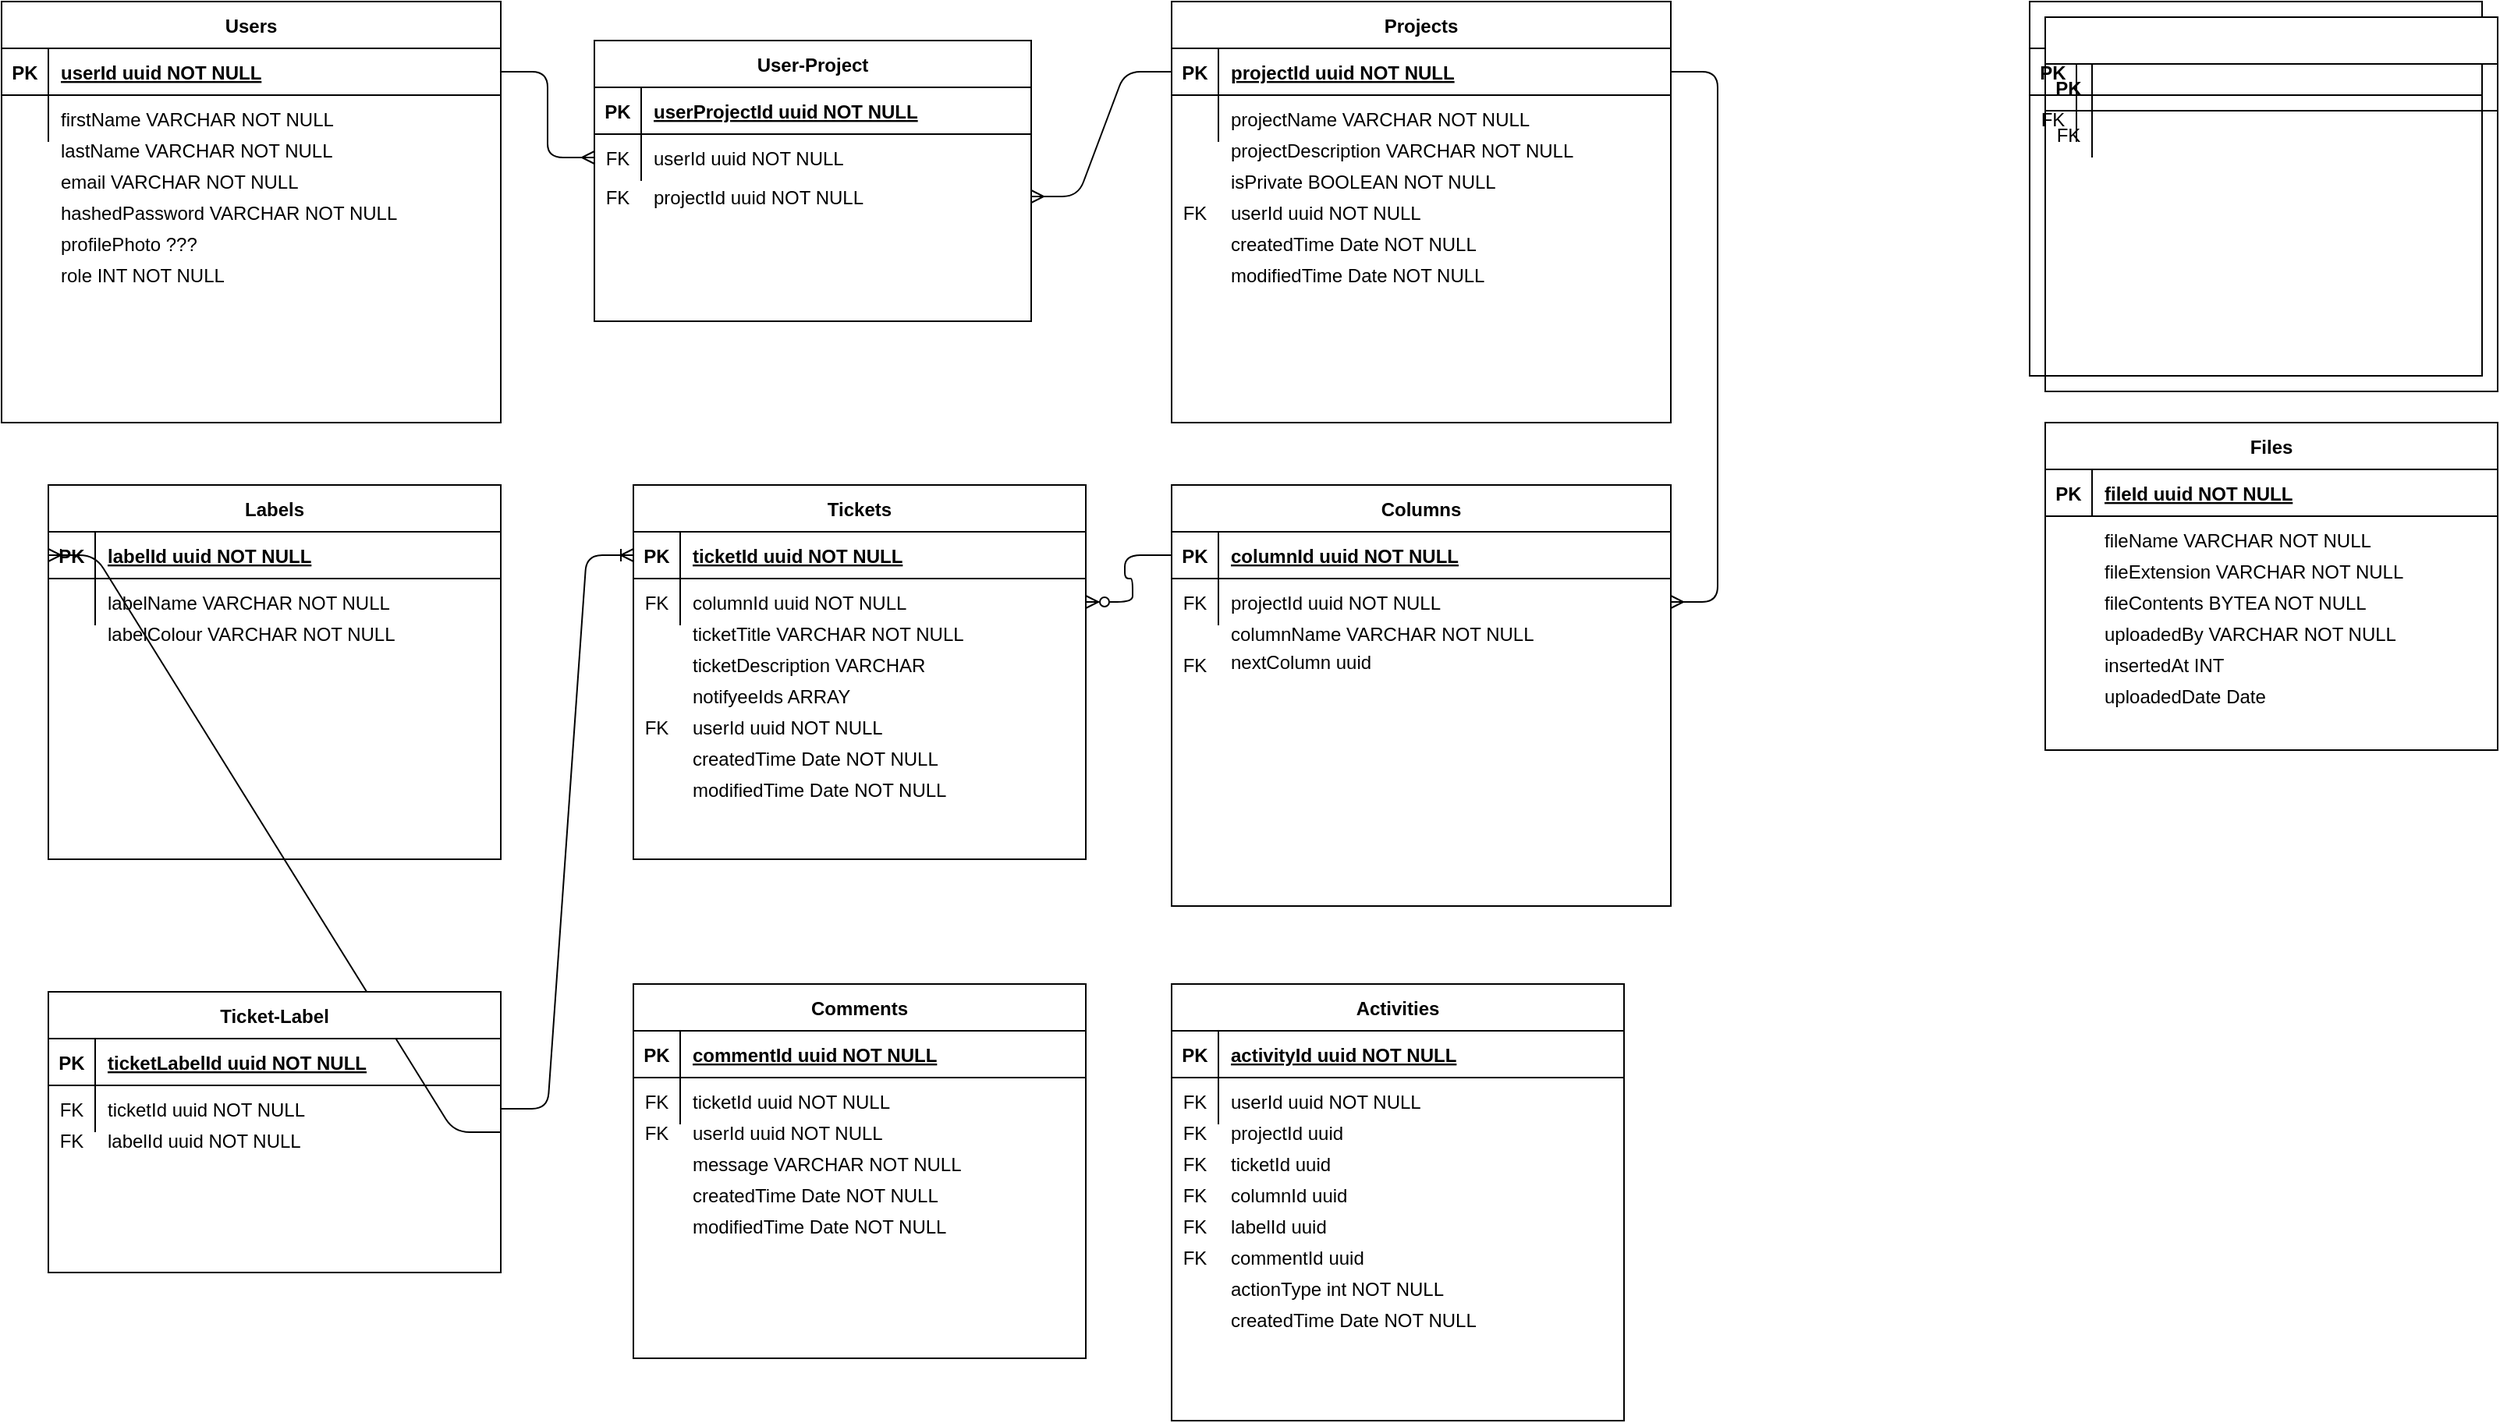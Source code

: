 <mxfile version="13.6.6" type="github">
  <diagram id="R2lEEEUBdFMjLlhIrx00" name="Page-1">
    <mxGraphModel dx="1504" dy="645" grid="1" gridSize="10" guides="1" tooltips="1" connect="1" arrows="1" fold="1" page="1" pageScale="1" pageWidth="850" pageHeight="1100" math="0" shadow="0" extFonts="Permanent Marker^https://fonts.googleapis.com/css?family=Permanent+Marker">
      <root>
        <mxCell id="0" />
        <mxCell id="1" parent="0" />
        <mxCell id="C-vyLk0tnHw3VtMMgP7b-23" value="Users" style="shape=table;startSize=30;container=1;collapsible=1;childLayout=tableLayout;fixedRows=1;rowLines=0;fontStyle=1;align=center;resizeLast=1;" parent="1" vertex="1">
          <mxGeometry x="20" y="10" width="320" height="270" as="geometry" />
        </mxCell>
        <mxCell id="C-vyLk0tnHw3VtMMgP7b-24" value="" style="shape=partialRectangle;collapsible=0;dropTarget=0;pointerEvents=0;fillColor=none;points=[[0,0.5],[1,0.5]];portConstraint=eastwest;top=0;left=0;right=0;bottom=1;" parent="C-vyLk0tnHw3VtMMgP7b-23" vertex="1">
          <mxGeometry y="30" width="320" height="30" as="geometry" />
        </mxCell>
        <mxCell id="C-vyLk0tnHw3VtMMgP7b-25" value="PK" style="shape=partialRectangle;overflow=hidden;connectable=0;fillColor=none;top=0;left=0;bottom=0;right=0;fontStyle=1;" parent="C-vyLk0tnHw3VtMMgP7b-24" vertex="1">
          <mxGeometry width="30.0" height="30" as="geometry" />
        </mxCell>
        <mxCell id="C-vyLk0tnHw3VtMMgP7b-26" value="userId uuid NOT NULL" style="shape=partialRectangle;overflow=hidden;connectable=0;fillColor=none;top=0;left=0;bottom=0;right=0;align=left;spacingLeft=6;fontStyle=5;" parent="C-vyLk0tnHw3VtMMgP7b-24" vertex="1">
          <mxGeometry x="30.0" width="290.0" height="30" as="geometry" />
        </mxCell>
        <mxCell id="C-vyLk0tnHw3VtMMgP7b-27" value="" style="shape=partialRectangle;collapsible=0;dropTarget=0;pointerEvents=0;fillColor=none;points=[[0,0.5],[1,0.5]];portConstraint=eastwest;top=0;left=0;right=0;bottom=0;" parent="C-vyLk0tnHw3VtMMgP7b-23" vertex="1">
          <mxGeometry y="60" width="320" height="30" as="geometry" />
        </mxCell>
        <mxCell id="C-vyLk0tnHw3VtMMgP7b-28" value="" style="shape=partialRectangle;overflow=hidden;connectable=0;fillColor=none;top=0;left=0;bottom=0;right=0;" parent="C-vyLk0tnHw3VtMMgP7b-27" vertex="1">
          <mxGeometry width="30.0" height="30" as="geometry" />
        </mxCell>
        <mxCell id="C-vyLk0tnHw3VtMMgP7b-29" value="firstName VARCHAR NOT NULL" style="shape=partialRectangle;overflow=hidden;connectable=0;fillColor=none;top=0;left=0;bottom=0;right=0;align=left;spacingLeft=6;" parent="C-vyLk0tnHw3VtMMgP7b-27" vertex="1">
          <mxGeometry x="30.0" width="290.0" height="30" as="geometry" />
        </mxCell>
        <mxCell id="B6y-D5gSoSHr-RNbPVT_-36" value="email VARCHAR NOT NULL" style="shape=partialRectangle;overflow=hidden;connectable=0;fillColor=none;top=0;left=0;bottom=0;right=0;align=left;spacingLeft=6;" parent="1" vertex="1">
          <mxGeometry x="50.0" y="110" width="220" height="30" as="geometry" />
        </mxCell>
        <mxCell id="B6y-D5gSoSHr-RNbPVT_-37" value="hashedPassword VARCHAR NOT NULL" style="shape=partialRectangle;overflow=hidden;connectable=0;fillColor=none;top=0;left=0;bottom=0;right=0;align=left;spacingLeft=6;" parent="1" vertex="1">
          <mxGeometry x="50" y="130" width="270" height="30" as="geometry" />
        </mxCell>
        <mxCell id="B6y-D5gSoSHr-RNbPVT_-39" value="" style="shape=partialRectangle;collapsible=0;dropTarget=0;pointerEvents=0;fillColor=none;points=[[0,0.5],[1,0.5]];portConstraint=eastwest;top=0;left=0;right=0;bottom=0;" parent="1" vertex="1">
          <mxGeometry x="20" y="90" width="250.0" height="30" as="geometry" />
        </mxCell>
        <mxCell id="B6y-D5gSoSHr-RNbPVT_-40" value="" style="shape=partialRectangle;overflow=hidden;connectable=0;fillColor=none;top=0;left=0;bottom=0;right=0;" parent="B6y-D5gSoSHr-RNbPVT_-39" vertex="1">
          <mxGeometry width="30.0" height="30" as="geometry" />
        </mxCell>
        <mxCell id="B6y-D5gSoSHr-RNbPVT_-41" value="lastName VARCHAR NOT NULL" style="shape=partialRectangle;overflow=hidden;connectable=0;fillColor=none;top=0;left=0;bottom=0;right=0;align=left;spacingLeft=6;" parent="B6y-D5gSoSHr-RNbPVT_-39" vertex="1">
          <mxGeometry x="30.0" width="220" height="30" as="geometry" />
        </mxCell>
        <mxCell id="B6y-D5gSoSHr-RNbPVT_-42" value="profilePhoto ???" style="shape=partialRectangle;overflow=hidden;connectable=0;fillColor=none;top=0;left=0;bottom=0;right=0;align=left;spacingLeft=6;" parent="1" vertex="1">
          <mxGeometry x="50" y="150" width="290" height="30" as="geometry" />
        </mxCell>
        <mxCell id="B6y-D5gSoSHr-RNbPVT_-71" value="" style="shape=partialRectangle;overflow=hidden;connectable=0;fillColor=none;top=0;left=0;bottom=0;right=0;align=left;spacingLeft=6;" parent="1" vertex="1">
          <mxGeometry x="420.0" y="90" width="290.0" height="30" as="geometry" />
        </mxCell>
        <mxCell id="B6y-D5gSoSHr-RNbPVT_-77" value="projectDescription VARCHAR NOT NULL" style="shape=partialRectangle;overflow=hidden;connectable=0;fillColor=none;top=0;left=0;bottom=0;right=0;align=left;spacingLeft=6;" parent="1" vertex="1">
          <mxGeometry x="800.0" y="90" width="290.0" height="30" as="geometry" />
        </mxCell>
        <mxCell id="B6y-D5gSoSHr-RNbPVT_-79" value="isPrivate BOOLEAN NOT NULL" style="shape=partialRectangle;overflow=hidden;connectable=0;fillColor=none;top=0;left=0;bottom=0;right=0;align=left;spacingLeft=6;" parent="1" vertex="1">
          <mxGeometry x="800.0" y="110" width="290.0" height="30" as="geometry" />
        </mxCell>
        <mxCell id="B6y-D5gSoSHr-RNbPVT_-88" value="" style="shape=partialRectangle;collapsible=0;dropTarget=0;pointerEvents=0;fillColor=none;points=[[0,0.5],[1,0.5]];portConstraint=eastwest;top=0;left=0;right=0;bottom=0;" parent="1" vertex="1">
          <mxGeometry x="400" y="120" width="280" height="30" as="geometry" />
        </mxCell>
        <mxCell id="B6y-D5gSoSHr-RNbPVT_-89" value="FK" style="shape=partialRectangle;overflow=hidden;connectable=0;fillColor=none;top=0;left=0;bottom=0;right=0;" parent="B6y-D5gSoSHr-RNbPVT_-88" vertex="1">
          <mxGeometry width="30" height="30" as="geometry" />
        </mxCell>
        <mxCell id="B6y-D5gSoSHr-RNbPVT_-90" value="projectId uuid NOT NULL" style="shape=partialRectangle;overflow=hidden;connectable=0;fillColor=none;top=0;left=0;bottom=0;right=0;align=left;spacingLeft=6;" parent="B6y-D5gSoSHr-RNbPVT_-88" vertex="1">
          <mxGeometry x="30" width="250" height="30" as="geometry" />
        </mxCell>
        <mxCell id="B6y-D5gSoSHr-RNbPVT_-93" value="" style="edgeStyle=entityRelationEdgeStyle;fontSize=12;html=1;endArrow=ERmany;exitX=1;exitY=0.5;exitDx=0;exitDy=0;entryX=0;entryY=0.5;entryDx=0;entryDy=0;" parent="1" source="C-vyLk0tnHw3VtMMgP7b-24" target="B6y-D5gSoSHr-RNbPVT_-61" edge="1">
          <mxGeometry width="100" height="100" relative="1" as="geometry">
            <mxPoint x="490" y="250" as="sourcePoint" />
            <mxPoint x="590" y="150" as="targetPoint" />
          </mxGeometry>
        </mxCell>
        <mxCell id="B6y-D5gSoSHr-RNbPVT_-98" value="" style="edgeStyle=entityRelationEdgeStyle;fontSize=12;html=1;endArrow=ERmany;exitX=1;exitY=0.5;exitDx=0;exitDy=0;" parent="1" source="B6y-D5gSoSHr-RNbPVT_-44" target="B6y-D5gSoSHr-RNbPVT_-54" edge="1">
          <mxGeometry width="100" height="100" relative="1" as="geometry">
            <mxPoint x="560" y="470" as="sourcePoint" />
            <mxPoint x="660" y="370" as="targetPoint" />
          </mxGeometry>
        </mxCell>
        <mxCell id="B6y-D5gSoSHr-RNbPVT_-101" value="" style="edgeStyle=entityRelationEdgeStyle;fontSize=12;html=1;endArrow=ERmany;" parent="1" source="B6y-D5gSoSHr-RNbPVT_-44" target="B6y-D5gSoSHr-RNbPVT_-88" edge="1">
          <mxGeometry width="100" height="100" relative="1" as="geometry">
            <mxPoint x="730" y="60" as="sourcePoint" />
            <mxPoint x="680" y="135" as="targetPoint" />
          </mxGeometry>
        </mxCell>
        <mxCell id="B6y-D5gSoSHr-RNbPVT_-43" value="Projects" style="shape=table;startSize=30;container=1;collapsible=1;childLayout=tableLayout;fixedRows=1;rowLines=0;fontStyle=1;align=center;resizeLast=1;" parent="1" vertex="1">
          <mxGeometry x="770" y="10" width="320" height="270" as="geometry" />
        </mxCell>
        <mxCell id="B6y-D5gSoSHr-RNbPVT_-44" value="" style="shape=partialRectangle;collapsible=0;dropTarget=0;pointerEvents=0;fillColor=none;points=[[0,0.5],[1,0.5]];portConstraint=eastwest;top=0;left=0;right=0;bottom=1;" parent="B6y-D5gSoSHr-RNbPVT_-43" vertex="1">
          <mxGeometry y="30" width="320" height="30" as="geometry" />
        </mxCell>
        <mxCell id="B6y-D5gSoSHr-RNbPVT_-45" value="PK" style="shape=partialRectangle;overflow=hidden;connectable=0;fillColor=none;top=0;left=0;bottom=0;right=0;fontStyle=1;" parent="B6y-D5gSoSHr-RNbPVT_-44" vertex="1">
          <mxGeometry width="30.0" height="30" as="geometry" />
        </mxCell>
        <mxCell id="B6y-D5gSoSHr-RNbPVT_-46" value="projectId uuid NOT NULL" style="shape=partialRectangle;overflow=hidden;connectable=0;fillColor=none;top=0;left=0;bottom=0;right=0;align=left;spacingLeft=6;fontStyle=5;" parent="B6y-D5gSoSHr-RNbPVT_-44" vertex="1">
          <mxGeometry x="30.0" width="290.0" height="30" as="geometry" />
        </mxCell>
        <mxCell id="B6y-D5gSoSHr-RNbPVT_-47" value="" style="shape=partialRectangle;collapsible=0;dropTarget=0;pointerEvents=0;fillColor=none;points=[[0,0.5],[1,0.5]];portConstraint=eastwest;top=0;left=0;right=0;bottom=0;" parent="B6y-D5gSoSHr-RNbPVT_-43" vertex="1">
          <mxGeometry y="60" width="320" height="30" as="geometry" />
        </mxCell>
        <mxCell id="B6y-D5gSoSHr-RNbPVT_-48" value="" style="shape=partialRectangle;overflow=hidden;connectable=0;fillColor=none;top=0;left=0;bottom=0;right=0;" parent="B6y-D5gSoSHr-RNbPVT_-47" vertex="1">
          <mxGeometry width="30.0" height="30" as="geometry" />
        </mxCell>
        <mxCell id="B6y-D5gSoSHr-RNbPVT_-49" value="projectName VARCHAR NOT NULL" style="shape=partialRectangle;overflow=hidden;connectable=0;fillColor=none;top=0;left=0;bottom=0;right=0;align=left;spacingLeft=6;" parent="B6y-D5gSoSHr-RNbPVT_-47" vertex="1">
          <mxGeometry x="30.0" width="290.0" height="30" as="geometry" />
        </mxCell>
        <mxCell id="B6y-D5gSoSHr-RNbPVT_-50" value="Columns" style="shape=table;startSize=30;container=1;collapsible=1;childLayout=tableLayout;fixedRows=1;rowLines=0;fontStyle=1;align=center;resizeLast=1;" parent="1" vertex="1">
          <mxGeometry x="770" y="320" width="320" height="270" as="geometry" />
        </mxCell>
        <mxCell id="B6y-D5gSoSHr-RNbPVT_-51" value="" style="shape=partialRectangle;collapsible=0;dropTarget=0;pointerEvents=0;fillColor=none;points=[[0,0.5],[1,0.5]];portConstraint=eastwest;top=0;left=0;right=0;bottom=1;" parent="B6y-D5gSoSHr-RNbPVT_-50" vertex="1">
          <mxGeometry y="30" width="320" height="30" as="geometry" />
        </mxCell>
        <mxCell id="B6y-D5gSoSHr-RNbPVT_-52" value="PK" style="shape=partialRectangle;overflow=hidden;connectable=0;fillColor=none;top=0;left=0;bottom=0;right=0;fontStyle=1;" parent="B6y-D5gSoSHr-RNbPVT_-51" vertex="1">
          <mxGeometry width="30.0" height="30" as="geometry" />
        </mxCell>
        <mxCell id="B6y-D5gSoSHr-RNbPVT_-53" value="columnId uuid NOT NULL" style="shape=partialRectangle;overflow=hidden;connectable=0;fillColor=none;top=0;left=0;bottom=0;right=0;align=left;spacingLeft=6;fontStyle=5;" parent="B6y-D5gSoSHr-RNbPVT_-51" vertex="1">
          <mxGeometry x="30.0" width="290.0" height="30" as="geometry" />
        </mxCell>
        <mxCell id="B6y-D5gSoSHr-RNbPVT_-54" value="" style="shape=partialRectangle;collapsible=0;dropTarget=0;pointerEvents=0;fillColor=none;points=[[0,0.5],[1,0.5]];portConstraint=eastwest;top=0;left=0;right=0;bottom=0;" parent="B6y-D5gSoSHr-RNbPVT_-50" vertex="1">
          <mxGeometry y="60" width="320" height="30" as="geometry" />
        </mxCell>
        <mxCell id="B6y-D5gSoSHr-RNbPVT_-55" value="FK" style="shape=partialRectangle;overflow=hidden;connectable=0;fillColor=none;top=0;left=0;bottom=0;right=0;" parent="B6y-D5gSoSHr-RNbPVT_-54" vertex="1">
          <mxGeometry width="30.0" height="30" as="geometry" />
        </mxCell>
        <mxCell id="B6y-D5gSoSHr-RNbPVT_-56" value="projectId uuid NOT NULL" style="shape=partialRectangle;overflow=hidden;connectable=0;fillColor=none;top=0;left=0;bottom=0;right=0;align=left;spacingLeft=6;" parent="B6y-D5gSoSHr-RNbPVT_-54" vertex="1">
          <mxGeometry x="30.0" width="290.0" height="30" as="geometry" />
        </mxCell>
        <mxCell id="B6y-D5gSoSHr-RNbPVT_-103" value="" style="shape=partialRectangle;collapsible=0;dropTarget=0;pointerEvents=0;fillColor=none;points=[[0,0.5],[1,0.5]];portConstraint=eastwest;top=0;left=0;right=0;bottom=0;" parent="1" vertex="1">
          <mxGeometry x="770" y="400" width="320" height="30" as="geometry" />
        </mxCell>
        <mxCell id="B6y-D5gSoSHr-RNbPVT_-104" value="" style="shape=partialRectangle;overflow=hidden;connectable=0;fillColor=none;top=0;left=0;bottom=0;right=0;" parent="B6y-D5gSoSHr-RNbPVT_-103" vertex="1">
          <mxGeometry width="30.0" height="30" as="geometry" />
        </mxCell>
        <mxCell id="B6y-D5gSoSHr-RNbPVT_-105" value="columnName VARCHAR NOT NULL" style="shape=partialRectangle;overflow=hidden;connectable=0;fillColor=none;top=0;left=0;bottom=0;right=0;align=left;spacingLeft=6;" parent="B6y-D5gSoSHr-RNbPVT_-103" vertex="1">
          <mxGeometry x="30.0" width="290.0" height="30" as="geometry" />
        </mxCell>
        <mxCell id="B6y-D5gSoSHr-RNbPVT_-106" value="" style="shape=partialRectangle;collapsible=0;dropTarget=0;pointerEvents=0;fillColor=none;points=[[0,0.5],[1,0.5]];portConstraint=eastwest;top=0;left=0;right=0;bottom=0;" parent="1" vertex="1">
          <mxGeometry x="770" y="420" width="320" height="30" as="geometry" />
        </mxCell>
        <mxCell id="B6y-D5gSoSHr-RNbPVT_-107" value="FK" style="shape=partialRectangle;overflow=hidden;connectable=0;fillColor=none;top=0;left=0;bottom=0;right=0;" parent="B6y-D5gSoSHr-RNbPVT_-106" vertex="1">
          <mxGeometry width="30.0" height="30" as="geometry" />
        </mxCell>
        <mxCell id="B6y-D5gSoSHr-RNbPVT_-108" value="nextColumn uuid " style="shape=partialRectangle;overflow=hidden;connectable=0;fillColor=none;top=0;left=0;bottom=0;right=0;align=left;spacingLeft=6;" parent="B6y-D5gSoSHr-RNbPVT_-106" vertex="1">
          <mxGeometry x="30.0" y="-2" width="290.0" height="30" as="geometry" />
        </mxCell>
        <mxCell id="B6y-D5gSoSHr-RNbPVT_-57" value="User-Project" style="shape=table;startSize=30;container=1;collapsible=1;childLayout=tableLayout;fixedRows=1;rowLines=0;fontStyle=1;align=center;resizeLast=1;" parent="1" vertex="1">
          <mxGeometry x="400" y="35" width="280" height="180" as="geometry" />
        </mxCell>
        <mxCell id="B6y-D5gSoSHr-RNbPVT_-58" value="" style="shape=partialRectangle;collapsible=0;dropTarget=0;pointerEvents=0;fillColor=none;points=[[0,0.5],[1,0.5]];portConstraint=eastwest;top=0;left=0;right=0;bottom=1;" parent="B6y-D5gSoSHr-RNbPVT_-57" vertex="1">
          <mxGeometry y="30" width="280" height="30" as="geometry" />
        </mxCell>
        <mxCell id="B6y-D5gSoSHr-RNbPVT_-59" value="PK" style="shape=partialRectangle;overflow=hidden;connectable=0;fillColor=none;top=0;left=0;bottom=0;right=0;fontStyle=1;" parent="B6y-D5gSoSHr-RNbPVT_-58" vertex="1">
          <mxGeometry width="30" height="30" as="geometry" />
        </mxCell>
        <mxCell id="B6y-D5gSoSHr-RNbPVT_-60" value="userProjectId uuid NOT NULL" style="shape=partialRectangle;overflow=hidden;connectable=0;fillColor=none;top=0;left=0;bottom=0;right=0;align=left;spacingLeft=6;fontStyle=5;" parent="B6y-D5gSoSHr-RNbPVT_-58" vertex="1">
          <mxGeometry x="30" width="250" height="30" as="geometry" />
        </mxCell>
        <mxCell id="B6y-D5gSoSHr-RNbPVT_-61" value="" style="shape=partialRectangle;collapsible=0;dropTarget=0;pointerEvents=0;fillColor=none;points=[[0,0.5],[1,0.5]];portConstraint=eastwest;top=0;left=0;right=0;bottom=0;" parent="B6y-D5gSoSHr-RNbPVT_-57" vertex="1">
          <mxGeometry y="60" width="280" height="30" as="geometry" />
        </mxCell>
        <mxCell id="B6y-D5gSoSHr-RNbPVT_-62" value="FK" style="shape=partialRectangle;overflow=hidden;connectable=0;fillColor=none;top=0;left=0;bottom=0;right=0;" parent="B6y-D5gSoSHr-RNbPVT_-61" vertex="1">
          <mxGeometry width="30" height="30" as="geometry" />
        </mxCell>
        <mxCell id="B6y-D5gSoSHr-RNbPVT_-63" value="userId uuid NOT NULL" style="shape=partialRectangle;overflow=hidden;connectable=0;fillColor=none;top=0;left=0;bottom=0;right=0;align=left;spacingLeft=6;" parent="B6y-D5gSoSHr-RNbPVT_-61" vertex="1">
          <mxGeometry x="30" width="250" height="30" as="geometry" />
        </mxCell>
        <mxCell id="B6y-D5gSoSHr-RNbPVT_-111" value="" style="edgeStyle=entityRelationEdgeStyle;fontSize=12;html=1;endArrow=ERzeroToMany;endFill=1;exitX=0;exitY=0.5;exitDx=0;exitDy=0;entryX=1;entryY=0.5;entryDx=0;entryDy=0;" parent="1" source="B6y-D5gSoSHr-RNbPVT_-51" target="B6y-D5gSoSHr-RNbPVT_-85" edge="1">
          <mxGeometry width="100" height="100" relative="1" as="geometry">
            <mxPoint x="600" y="500" as="sourcePoint" />
            <mxPoint x="700" y="400" as="targetPoint" />
          </mxGeometry>
        </mxCell>
        <mxCell id="B6y-D5gSoSHr-RNbPVT_-81" value="Tickets" style="shape=table;startSize=30;container=1;collapsible=1;childLayout=tableLayout;fixedRows=1;rowLines=0;fontStyle=1;align=center;resizeLast=1;" parent="1" vertex="1">
          <mxGeometry x="425" y="320" width="290" height="240" as="geometry" />
        </mxCell>
        <mxCell id="B6y-D5gSoSHr-RNbPVT_-82" value="" style="shape=partialRectangle;collapsible=0;dropTarget=0;pointerEvents=0;fillColor=none;points=[[0,0.5],[1,0.5]];portConstraint=eastwest;top=0;left=0;right=0;bottom=1;" parent="B6y-D5gSoSHr-RNbPVT_-81" vertex="1">
          <mxGeometry y="30" width="290" height="30" as="geometry" />
        </mxCell>
        <mxCell id="B6y-D5gSoSHr-RNbPVT_-83" value="PK" style="shape=partialRectangle;overflow=hidden;connectable=0;fillColor=none;top=0;left=0;bottom=0;right=0;fontStyle=1;" parent="B6y-D5gSoSHr-RNbPVT_-82" vertex="1">
          <mxGeometry width="30.0" height="30" as="geometry" />
        </mxCell>
        <mxCell id="B6y-D5gSoSHr-RNbPVT_-84" value="ticketId uuid NOT NULL" style="shape=partialRectangle;overflow=hidden;connectable=0;fillColor=none;top=0;left=0;bottom=0;right=0;align=left;spacingLeft=6;fontStyle=5;" parent="B6y-D5gSoSHr-RNbPVT_-82" vertex="1">
          <mxGeometry x="30.0" width="260.0" height="30" as="geometry" />
        </mxCell>
        <mxCell id="B6y-D5gSoSHr-RNbPVT_-85" value="" style="shape=partialRectangle;collapsible=0;dropTarget=0;pointerEvents=0;fillColor=none;points=[[0,0.5],[1,0.5]];portConstraint=eastwest;top=0;left=0;right=0;bottom=0;" parent="B6y-D5gSoSHr-RNbPVT_-81" vertex="1">
          <mxGeometry y="60" width="290" height="30" as="geometry" />
        </mxCell>
        <mxCell id="B6y-D5gSoSHr-RNbPVT_-86" value="FK" style="shape=partialRectangle;overflow=hidden;connectable=0;fillColor=none;top=0;left=0;bottom=0;right=0;" parent="B6y-D5gSoSHr-RNbPVT_-85" vertex="1">
          <mxGeometry width="30.0" height="30" as="geometry" />
        </mxCell>
        <mxCell id="B6y-D5gSoSHr-RNbPVT_-87" value="columnId uuid NOT NULL" style="shape=partialRectangle;overflow=hidden;connectable=0;fillColor=none;top=0;left=0;bottom=0;right=0;align=left;spacingLeft=6;" parent="B6y-D5gSoSHr-RNbPVT_-85" vertex="1">
          <mxGeometry x="30.0" width="260.0" height="30" as="geometry" />
        </mxCell>
        <mxCell id="B6y-D5gSoSHr-RNbPVT_-128" value="Labels" style="shape=table;startSize=30;container=1;collapsible=1;childLayout=tableLayout;fixedRows=1;rowLines=0;fontStyle=1;align=center;resizeLast=1;" parent="1" vertex="1">
          <mxGeometry x="50" y="320" width="290" height="240" as="geometry" />
        </mxCell>
        <mxCell id="B6y-D5gSoSHr-RNbPVT_-129" value="" style="shape=partialRectangle;collapsible=0;dropTarget=0;pointerEvents=0;fillColor=none;points=[[0,0.5],[1,0.5]];portConstraint=eastwest;top=0;left=0;right=0;bottom=1;" parent="B6y-D5gSoSHr-RNbPVT_-128" vertex="1">
          <mxGeometry y="30" width="290" height="30" as="geometry" />
        </mxCell>
        <mxCell id="B6y-D5gSoSHr-RNbPVT_-130" value="PK" style="shape=partialRectangle;overflow=hidden;connectable=0;fillColor=none;top=0;left=0;bottom=0;right=0;fontStyle=1;" parent="B6y-D5gSoSHr-RNbPVT_-129" vertex="1">
          <mxGeometry width="30.0" height="30" as="geometry" />
        </mxCell>
        <mxCell id="B6y-D5gSoSHr-RNbPVT_-131" value="labelId uuid NOT NULL" style="shape=partialRectangle;overflow=hidden;connectable=0;fillColor=none;top=0;left=0;bottom=0;right=0;align=left;spacingLeft=6;fontStyle=5;" parent="B6y-D5gSoSHr-RNbPVT_-129" vertex="1">
          <mxGeometry x="30.0" width="260.0" height="30" as="geometry" />
        </mxCell>
        <mxCell id="B6y-D5gSoSHr-RNbPVT_-132" value="" style="shape=partialRectangle;collapsible=0;dropTarget=0;pointerEvents=0;fillColor=none;points=[[0,0.5],[1,0.5]];portConstraint=eastwest;top=0;left=0;right=0;bottom=0;" parent="B6y-D5gSoSHr-RNbPVT_-128" vertex="1">
          <mxGeometry y="60" width="290" height="30" as="geometry" />
        </mxCell>
        <mxCell id="B6y-D5gSoSHr-RNbPVT_-133" value="" style="shape=partialRectangle;overflow=hidden;connectable=0;fillColor=none;top=0;left=0;bottom=0;right=0;" parent="B6y-D5gSoSHr-RNbPVT_-132" vertex="1">
          <mxGeometry width="30.0" height="30" as="geometry" />
        </mxCell>
        <mxCell id="B6y-D5gSoSHr-RNbPVT_-134" value="labelName VARCHAR NOT NULL" style="shape=partialRectangle;overflow=hidden;connectable=0;fillColor=none;top=0;left=0;bottom=0;right=0;align=left;spacingLeft=6;" parent="B6y-D5gSoSHr-RNbPVT_-132" vertex="1">
          <mxGeometry x="30.0" width="260.0" height="30" as="geometry" />
        </mxCell>
        <mxCell id="B6y-D5gSoSHr-RNbPVT_-136" value="" style="shape=partialRectangle;collapsible=0;dropTarget=0;pointerEvents=0;fillColor=none;points=[[0,0.5],[1,0.5]];portConstraint=eastwest;top=0;left=0;right=0;bottom=0;" parent="1" vertex="1">
          <mxGeometry x="50" y="400" width="290" height="30" as="geometry" />
        </mxCell>
        <mxCell id="B6y-D5gSoSHr-RNbPVT_-137" value="" style="shape=partialRectangle;overflow=hidden;connectable=0;fillColor=none;top=0;left=0;bottom=0;right=0;" parent="B6y-D5gSoSHr-RNbPVT_-136" vertex="1">
          <mxGeometry width="30.0" height="30" as="geometry" />
        </mxCell>
        <mxCell id="B6y-D5gSoSHr-RNbPVT_-138" value="labelColour VARCHAR NOT NULL" style="shape=partialRectangle;overflow=hidden;connectable=0;fillColor=none;top=0;left=0;bottom=0;right=0;align=left;spacingLeft=6;" parent="B6y-D5gSoSHr-RNbPVT_-136" vertex="1">
          <mxGeometry x="30.0" width="260.0" height="30" as="geometry" />
        </mxCell>
        <mxCell id="B6y-D5gSoSHr-RNbPVT_-139" value="ticketTitle VARCHAR NOT NULL" style="shape=partialRectangle;overflow=hidden;connectable=0;fillColor=none;top=0;left=0;bottom=0;right=0;align=left;spacingLeft=6;" parent="1" vertex="1">
          <mxGeometry x="455.0" y="400" width="260.0" height="30" as="geometry" />
        </mxCell>
        <mxCell id="B6y-D5gSoSHr-RNbPVT_-140" value="ticketDescription VARCHAR" style="shape=partialRectangle;overflow=hidden;connectable=0;fillColor=none;top=0;left=0;bottom=0;right=0;align=left;spacingLeft=6;" parent="1" vertex="1">
          <mxGeometry x="455.0" y="420" width="260.0" height="30" as="geometry" />
        </mxCell>
        <mxCell id="B6y-D5gSoSHr-RNbPVT_-141" value="notifyeeIds ARRAY" style="shape=partialRectangle;overflow=hidden;connectable=0;fillColor=none;top=0;left=0;bottom=0;right=0;align=left;spacingLeft=6;" parent="1" vertex="1">
          <mxGeometry x="455.0" y="440" width="260.0" height="30" as="geometry" />
        </mxCell>
        <mxCell id="B6y-D5gSoSHr-RNbPVT_-142" value="FK" style="shape=partialRectangle;overflow=hidden;connectable=0;fillColor=none;top=0;left=0;bottom=0;right=0;" parent="1" vertex="1">
          <mxGeometry x="50" y="725" width="30.0" height="30" as="geometry" />
        </mxCell>
        <mxCell id="B6y-D5gSoSHr-RNbPVT_-143" value="labelId uuid NOT NULL" style="shape=partialRectangle;overflow=hidden;connectable=0;fillColor=none;top=0;left=0;bottom=0;right=0;align=left;spacingLeft=6;" parent="1" vertex="1">
          <mxGeometry x="80.0" y="725" width="260.0" height="30" as="geometry" />
        </mxCell>
        <mxCell id="B6y-D5gSoSHr-RNbPVT_-144" value="" style="edgeStyle=entityRelationEdgeStyle;fontSize=12;html=1;endArrow=ERoneToMany;entryX=0;entryY=0.5;entryDx=0;entryDy=0;exitX=1;exitY=0.5;exitDx=0;exitDy=0;" parent="1" source="B6y-D5gSoSHr-RNbPVT_-112" target="B6y-D5gSoSHr-RNbPVT_-129" edge="1">
          <mxGeometry width="100" height="100" relative="1" as="geometry">
            <mxPoint x="530" y="730" as="sourcePoint" />
            <mxPoint x="640" y="560" as="targetPoint" />
          </mxGeometry>
        </mxCell>
        <mxCell id="B6y-D5gSoSHr-RNbPVT_-145" value="" style="edgeStyle=entityRelationEdgeStyle;fontSize=12;html=1;endArrow=ERoneToMany;exitX=1;exitY=0.5;exitDx=0;exitDy=0;entryX=0;entryY=0.5;entryDx=0;entryDy=0;" parent="1" source="B6y-D5gSoSHr-RNbPVT_-116" target="B6y-D5gSoSHr-RNbPVT_-82" edge="1">
          <mxGeometry width="100" height="100" relative="1" as="geometry">
            <mxPoint x="540" y="660" as="sourcePoint" />
            <mxPoint x="420" y="360" as="targetPoint" />
          </mxGeometry>
        </mxCell>
        <mxCell id="B6y-D5gSoSHr-RNbPVT_-146" value="userId uuid NOT NULL" style="shape=partialRectangle;overflow=hidden;connectable=0;fillColor=none;top=0;left=0;bottom=0;right=0;align=left;spacingLeft=6;" parent="1" vertex="1">
          <mxGeometry x="455.0" y="460" width="260.0" height="30" as="geometry" />
        </mxCell>
        <mxCell id="B6y-D5gSoSHr-RNbPVT_-147" value="FK" style="shape=partialRectangle;overflow=hidden;connectable=0;fillColor=none;top=0;left=0;bottom=0;right=0;" parent="1" vertex="1">
          <mxGeometry x="425" y="460" width="30.0" height="30" as="geometry" />
        </mxCell>
        <mxCell id="B6y-D5gSoSHr-RNbPVT_-148" value="userId uuid NOT NULL" style="shape=partialRectangle;overflow=hidden;connectable=0;fillColor=none;top=0;left=0;bottom=0;right=0;align=left;spacingLeft=6;" parent="1" vertex="1">
          <mxGeometry x="800.0" y="130" width="260.0" height="30" as="geometry" />
        </mxCell>
        <mxCell id="B6y-D5gSoSHr-RNbPVT_-149" value="FK" style="shape=partialRectangle;overflow=hidden;connectable=0;fillColor=none;top=0;left=0;bottom=0;right=0;" parent="1" vertex="1">
          <mxGeometry x="770" y="130" width="30.0" height="30" as="geometry" />
        </mxCell>
        <mxCell id="B6y-D5gSoSHr-RNbPVT_-150" value="role INT NOT NULL" style="shape=partialRectangle;overflow=hidden;connectable=0;fillColor=none;top=0;left=0;bottom=0;right=0;align=left;spacingLeft=6;" parent="1" vertex="1">
          <mxGeometry x="50" y="170" width="290" height="30" as="geometry" />
        </mxCell>
        <mxCell id="B6y-D5gSoSHr-RNbPVT_-165" value="" style="shape=table;startSize=30;container=1;collapsible=1;childLayout=tableLayout;fixedRows=1;rowLines=0;fontStyle=1;align=center;resizeLast=1;" parent="1" vertex="1">
          <mxGeometry x="1320" y="10" width="290" height="240" as="geometry" />
        </mxCell>
        <mxCell id="B6y-D5gSoSHr-RNbPVT_-166" value="" style="shape=partialRectangle;collapsible=0;dropTarget=0;pointerEvents=0;fillColor=none;points=[[0,0.5],[1,0.5]];portConstraint=eastwest;top=0;left=0;right=0;bottom=1;" parent="B6y-D5gSoSHr-RNbPVT_-165" vertex="1">
          <mxGeometry y="30" width="290" height="30" as="geometry" />
        </mxCell>
        <mxCell id="B6y-D5gSoSHr-RNbPVT_-167" value="PK" style="shape=partialRectangle;overflow=hidden;connectable=0;fillColor=none;top=0;left=0;bottom=0;right=0;fontStyle=1;" parent="B6y-D5gSoSHr-RNbPVT_-166" vertex="1">
          <mxGeometry width="30.0" height="30" as="geometry" />
        </mxCell>
        <mxCell id="B6y-D5gSoSHr-RNbPVT_-168" value="" style="shape=partialRectangle;overflow=hidden;connectable=0;fillColor=none;top=0;left=0;bottom=0;right=0;align=left;spacingLeft=6;fontStyle=5;" parent="B6y-D5gSoSHr-RNbPVT_-166" vertex="1">
          <mxGeometry x="30.0" width="260.0" height="30" as="geometry" />
        </mxCell>
        <mxCell id="B6y-D5gSoSHr-RNbPVT_-169" value="" style="shape=partialRectangle;collapsible=0;dropTarget=0;pointerEvents=0;fillColor=none;points=[[0,0.5],[1,0.5]];portConstraint=eastwest;top=0;left=0;right=0;bottom=0;" parent="B6y-D5gSoSHr-RNbPVT_-165" vertex="1">
          <mxGeometry y="60" width="290" height="30" as="geometry" />
        </mxCell>
        <mxCell id="B6y-D5gSoSHr-RNbPVT_-170" value="FK" style="shape=partialRectangle;overflow=hidden;connectable=0;fillColor=none;top=0;left=0;bottom=0;right=0;" parent="B6y-D5gSoSHr-RNbPVT_-169" vertex="1">
          <mxGeometry width="30.0" height="30" as="geometry" />
        </mxCell>
        <mxCell id="B6y-D5gSoSHr-RNbPVT_-171" value="" style="shape=partialRectangle;overflow=hidden;connectable=0;fillColor=none;top=0;left=0;bottom=0;right=0;align=left;spacingLeft=6;" parent="B6y-D5gSoSHr-RNbPVT_-169" vertex="1">
          <mxGeometry x="30.0" width="260.0" height="30" as="geometry" />
        </mxCell>
        <mxCell id="B6y-D5gSoSHr-RNbPVT_-179" value="FK" style="shape=partialRectangle;overflow=hidden;connectable=0;fillColor=none;top=0;left=0;bottom=0;right=0;" parent="1" vertex="1">
          <mxGeometry x="770" y="720" width="30.0" height="30" as="geometry" />
        </mxCell>
        <mxCell id="B6y-D5gSoSHr-RNbPVT_-180" value="projectId uuid" style="shape=partialRectangle;overflow=hidden;connectable=0;fillColor=none;top=0;left=0;bottom=0;right=0;align=left;spacingLeft=6;" parent="1" vertex="1">
          <mxGeometry x="800.0" y="720" width="260.0" height="30" as="geometry" />
        </mxCell>
        <mxCell id="B6y-D5gSoSHr-RNbPVT_-181" value="FK" style="shape=partialRectangle;overflow=hidden;connectable=0;fillColor=none;top=0;left=0;bottom=0;right=0;" parent="1" vertex="1">
          <mxGeometry x="770" y="740" width="30.0" height="30" as="geometry" />
        </mxCell>
        <mxCell id="B6y-D5gSoSHr-RNbPVT_-182" value="ticketId uuid" style="shape=partialRectangle;overflow=hidden;connectable=0;fillColor=none;top=0;left=0;bottom=0;right=0;align=left;spacingLeft=6;" parent="1" vertex="1">
          <mxGeometry x="800.0" y="740" width="260.0" height="30" as="geometry" />
        </mxCell>
        <mxCell id="B6y-D5gSoSHr-RNbPVT_-183" value="FK" style="shape=partialRectangle;overflow=hidden;connectable=0;fillColor=none;top=0;left=0;bottom=0;right=0;" parent="1" vertex="1">
          <mxGeometry x="770" y="760" width="30.0" height="30" as="geometry" />
        </mxCell>
        <mxCell id="B6y-D5gSoSHr-RNbPVT_-184" value="columnId uuid" style="shape=partialRectangle;overflow=hidden;connectable=0;fillColor=none;top=0;left=0;bottom=0;right=0;align=left;spacingLeft=6;" parent="1" vertex="1">
          <mxGeometry x="800.0" y="760" width="260.0" height="30" as="geometry" />
        </mxCell>
        <mxCell id="B6y-D5gSoSHr-RNbPVT_-187" value="FK" style="shape=partialRectangle;overflow=hidden;connectable=0;fillColor=none;top=0;left=0;bottom=0;right=0;" parent="1" vertex="1">
          <mxGeometry x="770" y="780" width="30.0" height="30" as="geometry" />
        </mxCell>
        <mxCell id="B6y-D5gSoSHr-RNbPVT_-188" value="labelId uuid" style="shape=partialRectangle;overflow=hidden;connectable=0;fillColor=none;top=0;left=0;bottom=0;right=0;align=left;spacingLeft=6;" parent="1" vertex="1">
          <mxGeometry x="800.0" y="780" width="260.0" height="30" as="geometry" />
        </mxCell>
        <mxCell id="B6y-D5gSoSHr-RNbPVT_-189" value="actionType int NOT NULL" style="shape=partialRectangle;overflow=hidden;connectable=0;fillColor=none;top=0;left=0;bottom=0;right=0;align=left;spacingLeft=6;" parent="1" vertex="1">
          <mxGeometry x="800.0" y="820" width="260.0" height="30" as="geometry" />
        </mxCell>
        <mxCell id="B6y-D5gSoSHr-RNbPVT_-190" value="createdTime Date NOT NULL" style="shape=partialRectangle;overflow=hidden;connectable=0;fillColor=none;top=0;left=0;bottom=0;right=0;align=left;spacingLeft=6;" parent="1" vertex="1">
          <mxGeometry x="800.0" y="840" width="260.0" height="30" as="geometry" />
        </mxCell>
        <mxCell id="B6y-D5gSoSHr-RNbPVT_-192" value="createdTime Date NOT NULL" style="shape=partialRectangle;overflow=hidden;connectable=0;fillColor=none;top=0;left=0;bottom=0;right=0;align=left;spacingLeft=6;" parent="1" vertex="1">
          <mxGeometry x="455.0" y="480" width="260.0" height="30" as="geometry" />
        </mxCell>
        <mxCell id="B6y-D5gSoSHr-RNbPVT_-193" value="modifiedTime Date NOT NULL" style="shape=partialRectangle;overflow=hidden;connectable=0;fillColor=none;top=0;left=0;bottom=0;right=0;align=left;spacingLeft=6;" parent="1" vertex="1">
          <mxGeometry x="455.0" y="500" width="260.0" height="30" as="geometry" />
        </mxCell>
        <mxCell id="B6y-D5gSoSHr-RNbPVT_-121" value="Activities" style="shape=table;startSize=30;container=1;collapsible=1;childLayout=tableLayout;fixedRows=1;rowLines=0;fontStyle=1;align=center;resizeLast=1;" parent="1" vertex="1">
          <mxGeometry x="770" y="640" width="290" height="280" as="geometry" />
        </mxCell>
        <mxCell id="B6y-D5gSoSHr-RNbPVT_-122" value="" style="shape=partialRectangle;collapsible=0;dropTarget=0;pointerEvents=0;fillColor=none;points=[[0,0.5],[1,0.5]];portConstraint=eastwest;top=0;left=0;right=0;bottom=1;" parent="B6y-D5gSoSHr-RNbPVT_-121" vertex="1">
          <mxGeometry y="30" width="290" height="30" as="geometry" />
        </mxCell>
        <mxCell id="B6y-D5gSoSHr-RNbPVT_-123" value="PK" style="shape=partialRectangle;overflow=hidden;connectable=0;fillColor=none;top=0;left=0;bottom=0;right=0;fontStyle=1;" parent="B6y-D5gSoSHr-RNbPVT_-122" vertex="1">
          <mxGeometry width="30.0" height="30" as="geometry" />
        </mxCell>
        <mxCell id="B6y-D5gSoSHr-RNbPVT_-124" value="activityId uuid NOT NULL" style="shape=partialRectangle;overflow=hidden;connectable=0;fillColor=none;top=0;left=0;bottom=0;right=0;align=left;spacingLeft=6;fontStyle=5;" parent="B6y-D5gSoSHr-RNbPVT_-122" vertex="1">
          <mxGeometry x="30.0" width="260.0" height="30" as="geometry" />
        </mxCell>
        <mxCell id="B6y-D5gSoSHr-RNbPVT_-125" value="" style="shape=partialRectangle;collapsible=0;dropTarget=0;pointerEvents=0;fillColor=none;points=[[0,0.5],[1,0.5]];portConstraint=eastwest;top=0;left=0;right=0;bottom=0;" parent="B6y-D5gSoSHr-RNbPVT_-121" vertex="1">
          <mxGeometry y="60" width="290" height="30" as="geometry" />
        </mxCell>
        <mxCell id="B6y-D5gSoSHr-RNbPVT_-126" value="FK" style="shape=partialRectangle;overflow=hidden;connectable=0;fillColor=none;top=0;left=0;bottom=0;right=0;" parent="B6y-D5gSoSHr-RNbPVT_-125" vertex="1">
          <mxGeometry width="30.0" height="30" as="geometry" />
        </mxCell>
        <mxCell id="B6y-D5gSoSHr-RNbPVT_-127" value="userId uuid NOT NULL" style="shape=partialRectangle;overflow=hidden;connectable=0;fillColor=none;top=0;left=0;bottom=0;right=0;align=left;spacingLeft=6;" parent="B6y-D5gSoSHr-RNbPVT_-125" vertex="1">
          <mxGeometry x="30.0" width="260.0" height="30" as="geometry" />
        </mxCell>
        <mxCell id="B6y-D5gSoSHr-RNbPVT_-112" value="Ticket-Label" style="shape=table;startSize=30;container=1;collapsible=1;childLayout=tableLayout;fixedRows=1;rowLines=0;fontStyle=1;align=center;resizeLast=1;" parent="1" vertex="1">
          <mxGeometry x="50" y="645" width="290" height="180" as="geometry" />
        </mxCell>
        <mxCell id="B6y-D5gSoSHr-RNbPVT_-113" value="" style="shape=partialRectangle;collapsible=0;dropTarget=0;pointerEvents=0;fillColor=none;points=[[0,0.5],[1,0.5]];portConstraint=eastwest;top=0;left=0;right=0;bottom=1;" parent="B6y-D5gSoSHr-RNbPVT_-112" vertex="1">
          <mxGeometry y="30" width="290" height="30" as="geometry" />
        </mxCell>
        <mxCell id="B6y-D5gSoSHr-RNbPVT_-114" value="PK" style="shape=partialRectangle;overflow=hidden;connectable=0;fillColor=none;top=0;left=0;bottom=0;right=0;fontStyle=1;" parent="B6y-D5gSoSHr-RNbPVT_-113" vertex="1">
          <mxGeometry width="30.0" height="30" as="geometry" />
        </mxCell>
        <mxCell id="B6y-D5gSoSHr-RNbPVT_-115" value="ticketLabelId uuid NOT NULL" style="shape=partialRectangle;overflow=hidden;connectable=0;fillColor=none;top=0;left=0;bottom=0;right=0;align=left;spacingLeft=6;fontStyle=5;" parent="B6y-D5gSoSHr-RNbPVT_-113" vertex="1">
          <mxGeometry x="30.0" width="260.0" height="30" as="geometry" />
        </mxCell>
        <mxCell id="B6y-D5gSoSHr-RNbPVT_-116" value="" style="shape=partialRectangle;collapsible=0;dropTarget=0;pointerEvents=0;fillColor=none;points=[[0,0.5],[1,0.5]];portConstraint=eastwest;top=0;left=0;right=0;bottom=0;" parent="B6y-D5gSoSHr-RNbPVT_-112" vertex="1">
          <mxGeometry y="60" width="290" height="30" as="geometry" />
        </mxCell>
        <mxCell id="B6y-D5gSoSHr-RNbPVT_-117" value="FK" style="shape=partialRectangle;overflow=hidden;connectable=0;fillColor=none;top=0;left=0;bottom=0;right=0;" parent="B6y-D5gSoSHr-RNbPVT_-116" vertex="1">
          <mxGeometry width="30.0" height="30" as="geometry" />
        </mxCell>
        <mxCell id="B6y-D5gSoSHr-RNbPVT_-118" value="ticketId uuid NOT NULL" style="shape=partialRectangle;overflow=hidden;connectable=0;fillColor=none;top=0;left=0;bottom=0;right=0;align=left;spacingLeft=6;" parent="B6y-D5gSoSHr-RNbPVT_-116" vertex="1">
          <mxGeometry x="30.0" width="260.0" height="30" as="geometry" />
        </mxCell>
        <mxCell id="B6y-D5gSoSHr-RNbPVT_-194" value="FK" style="shape=partialRectangle;overflow=hidden;connectable=0;fillColor=none;top=0;left=0;bottom=0;right=0;" parent="1" vertex="1">
          <mxGeometry x="770" y="800" width="30.0" height="30" as="geometry" />
        </mxCell>
        <mxCell id="B6y-D5gSoSHr-RNbPVT_-195" value="commentId uuid" style="shape=partialRectangle;overflow=hidden;connectable=0;fillColor=none;top=0;left=0;bottom=0;right=0;align=left;spacingLeft=6;" parent="1" vertex="1">
          <mxGeometry x="800.0" y="800" width="260.0" height="30" as="geometry" />
        </mxCell>
        <mxCell id="B6y-D5gSoSHr-RNbPVT_-151" value="Comments" style="shape=table;startSize=30;container=1;collapsible=1;childLayout=tableLayout;fixedRows=1;rowLines=0;fontStyle=1;align=center;resizeLast=1;" parent="1" vertex="1">
          <mxGeometry x="425" y="640" width="290" height="240" as="geometry" />
        </mxCell>
        <mxCell id="B6y-D5gSoSHr-RNbPVT_-152" value="" style="shape=partialRectangle;collapsible=0;dropTarget=0;pointerEvents=0;fillColor=none;points=[[0,0.5],[1,0.5]];portConstraint=eastwest;top=0;left=0;right=0;bottom=1;" parent="B6y-D5gSoSHr-RNbPVT_-151" vertex="1">
          <mxGeometry y="30" width="290" height="30" as="geometry" />
        </mxCell>
        <mxCell id="B6y-D5gSoSHr-RNbPVT_-153" value="PK" style="shape=partialRectangle;overflow=hidden;connectable=0;fillColor=none;top=0;left=0;bottom=0;right=0;fontStyle=1;" parent="B6y-D5gSoSHr-RNbPVT_-152" vertex="1">
          <mxGeometry width="30.0" height="30" as="geometry" />
        </mxCell>
        <mxCell id="B6y-D5gSoSHr-RNbPVT_-154" value="commentId uuid NOT NULL" style="shape=partialRectangle;overflow=hidden;connectable=0;fillColor=none;top=0;left=0;bottom=0;right=0;align=left;spacingLeft=6;fontStyle=5;" parent="B6y-D5gSoSHr-RNbPVT_-152" vertex="1">
          <mxGeometry x="30.0" width="260.0" height="30" as="geometry" />
        </mxCell>
        <mxCell id="B6y-D5gSoSHr-RNbPVT_-155" value="" style="shape=partialRectangle;collapsible=0;dropTarget=0;pointerEvents=0;fillColor=none;points=[[0,0.5],[1,0.5]];portConstraint=eastwest;top=0;left=0;right=0;bottom=0;" parent="B6y-D5gSoSHr-RNbPVT_-151" vertex="1">
          <mxGeometry y="60" width="290" height="30" as="geometry" />
        </mxCell>
        <mxCell id="B6y-D5gSoSHr-RNbPVT_-156" value="FK" style="shape=partialRectangle;overflow=hidden;connectable=0;fillColor=none;top=0;left=0;bottom=0;right=0;" parent="B6y-D5gSoSHr-RNbPVT_-155" vertex="1">
          <mxGeometry width="30.0" height="30" as="geometry" />
        </mxCell>
        <mxCell id="B6y-D5gSoSHr-RNbPVT_-157" value="ticketId uuid NOT NULL" style="shape=partialRectangle;overflow=hidden;connectable=0;fillColor=none;top=0;left=0;bottom=0;right=0;align=left;spacingLeft=6;" parent="B6y-D5gSoSHr-RNbPVT_-155" vertex="1">
          <mxGeometry x="30.0" width="260.0" height="30" as="geometry" />
        </mxCell>
        <mxCell id="B6y-D5gSoSHr-RNbPVT_-196" value="FK" style="shape=partialRectangle;overflow=hidden;connectable=0;fillColor=none;top=0;left=0;bottom=0;right=0;" parent="1" vertex="1">
          <mxGeometry x="425" y="720" width="30.0" height="30" as="geometry" />
        </mxCell>
        <mxCell id="B6y-D5gSoSHr-RNbPVT_-197" value="userId uuid NOT NULL" style="shape=partialRectangle;overflow=hidden;connectable=0;fillColor=none;top=0;left=0;bottom=0;right=0;align=left;spacingLeft=6;" parent="1" vertex="1">
          <mxGeometry x="455.0" y="720" width="260.0" height="30" as="geometry" />
        </mxCell>
        <mxCell id="B6y-D5gSoSHr-RNbPVT_-198" value="message VARCHAR NOT NULL" style="shape=partialRectangle;overflow=hidden;connectable=0;fillColor=none;top=0;left=0;bottom=0;right=0;align=left;spacingLeft=6;" parent="1" vertex="1">
          <mxGeometry x="455.0" y="740" width="260.0" height="30" as="geometry" />
        </mxCell>
        <mxCell id="B6y-D5gSoSHr-RNbPVT_-199" value="createdTime Date NOT NULL" style="shape=partialRectangle;overflow=hidden;connectable=0;fillColor=none;top=0;left=0;bottom=0;right=0;align=left;spacingLeft=6;" parent="1" vertex="1">
          <mxGeometry x="455.0" y="760" width="260.0" height="30" as="geometry" />
        </mxCell>
        <mxCell id="B6y-D5gSoSHr-RNbPVT_-200" value="modifiedTime Date NOT NULL" style="shape=partialRectangle;overflow=hidden;connectable=0;fillColor=none;top=0;left=0;bottom=0;right=0;align=left;spacingLeft=6;" parent="1" vertex="1">
          <mxGeometry x="455.0" y="780" width="260.0" height="30" as="geometry" />
        </mxCell>
        <mxCell id="B6y-D5gSoSHr-RNbPVT_-201" value="" style="shape=table;startSize=30;container=1;collapsible=1;childLayout=tableLayout;fixedRows=1;rowLines=0;fontStyle=1;align=center;resizeLast=1;" parent="1" vertex="1">
          <mxGeometry x="1330" y="20" width="290" height="240" as="geometry" />
        </mxCell>
        <mxCell id="B6y-D5gSoSHr-RNbPVT_-202" value="" style="shape=partialRectangle;collapsible=0;dropTarget=0;pointerEvents=0;fillColor=none;points=[[0,0.5],[1,0.5]];portConstraint=eastwest;top=0;left=0;right=0;bottom=1;" parent="B6y-D5gSoSHr-RNbPVT_-201" vertex="1">
          <mxGeometry y="30" width="290" height="30" as="geometry" />
        </mxCell>
        <mxCell id="B6y-D5gSoSHr-RNbPVT_-203" value="PK" style="shape=partialRectangle;overflow=hidden;connectable=0;fillColor=none;top=0;left=0;bottom=0;right=0;fontStyle=1;" parent="B6y-D5gSoSHr-RNbPVT_-202" vertex="1">
          <mxGeometry width="30.0" height="30" as="geometry" />
        </mxCell>
        <mxCell id="B6y-D5gSoSHr-RNbPVT_-204" value="" style="shape=partialRectangle;overflow=hidden;connectable=0;fillColor=none;top=0;left=0;bottom=0;right=0;align=left;spacingLeft=6;fontStyle=5;" parent="B6y-D5gSoSHr-RNbPVT_-202" vertex="1">
          <mxGeometry x="30.0" width="260.0" height="30" as="geometry" />
        </mxCell>
        <mxCell id="B6y-D5gSoSHr-RNbPVT_-205" value="" style="shape=partialRectangle;collapsible=0;dropTarget=0;pointerEvents=0;fillColor=none;points=[[0,0.5],[1,0.5]];portConstraint=eastwest;top=0;left=0;right=0;bottom=0;" parent="B6y-D5gSoSHr-RNbPVT_-201" vertex="1">
          <mxGeometry y="60" width="290" height="30" as="geometry" />
        </mxCell>
        <mxCell id="B6y-D5gSoSHr-RNbPVT_-206" value="FK" style="shape=partialRectangle;overflow=hidden;connectable=0;fillColor=none;top=0;left=0;bottom=0;right=0;" parent="B6y-D5gSoSHr-RNbPVT_-205" vertex="1">
          <mxGeometry width="30.0" height="30" as="geometry" />
        </mxCell>
        <mxCell id="B6y-D5gSoSHr-RNbPVT_-207" value="" style="shape=partialRectangle;overflow=hidden;connectable=0;fillColor=none;top=0;left=0;bottom=0;right=0;align=left;spacingLeft=6;" parent="B6y-D5gSoSHr-RNbPVT_-205" vertex="1">
          <mxGeometry x="30.0" width="260.0" height="30" as="geometry" />
        </mxCell>
        <mxCell id="B6y-D5gSoSHr-RNbPVT_-222" value="createdTime Date NOT NULL" style="shape=partialRectangle;overflow=hidden;connectable=0;fillColor=none;top=0;left=0;bottom=0;right=0;align=left;spacingLeft=6;" parent="1" vertex="1">
          <mxGeometry x="800.0" y="150" width="260.0" height="30" as="geometry" />
        </mxCell>
        <mxCell id="B6y-D5gSoSHr-RNbPVT_-223" value="modifiedTime Date NOT NULL" style="shape=partialRectangle;overflow=hidden;connectable=0;fillColor=none;top=0;left=0;bottom=0;right=0;align=left;spacingLeft=6;" parent="1" vertex="1">
          <mxGeometry x="800.0" y="170" width="260.0" height="30" as="geometry" />
        </mxCell>
        <mxCell id="B6y-D5gSoSHr-RNbPVT_-224" value="fileName VARCHAR NOT NULL" style="shape=partialRectangle;overflow=hidden;connectable=0;fillColor=none;top=0;left=0;bottom=0;right=0;align=left;spacingLeft=6;" parent="1" vertex="1">
          <mxGeometry x="1360.0" y="340" width="260.0" height="30" as="geometry" />
        </mxCell>
        <mxCell id="B6y-D5gSoSHr-RNbPVT_-225" value="uploadedDate Date" style="shape=partialRectangle;overflow=hidden;connectable=0;fillColor=none;top=0;left=0;bottom=0;right=0;align=left;spacingLeft=6;" parent="1" vertex="1">
          <mxGeometry x="1360.0" y="440" width="260.0" height="30" as="geometry" />
        </mxCell>
        <mxCell id="B6y-D5gSoSHr-RNbPVT_-226" value="fileExtension VARCHAR NOT NULL" style="shape=partialRectangle;overflow=hidden;connectable=0;fillColor=none;top=0;left=0;bottom=0;right=0;align=left;spacingLeft=6;" parent="1" vertex="1">
          <mxGeometry x="1360.0" y="360" width="260.0" height="30" as="geometry" />
        </mxCell>
        <mxCell id="PhbG-IJdiTOJx_OGz-Nv-1" value="fileContents BYTEA NOT NULL" style="shape=partialRectangle;overflow=hidden;connectable=0;fillColor=none;top=0;left=0;bottom=0;right=0;align=left;spacingLeft=6;" parent="1" vertex="1">
          <mxGeometry x="1360.0" y="380" width="260.0" height="30" as="geometry" />
        </mxCell>
        <mxCell id="PhbG-IJdiTOJx_OGz-Nv-2" value="uploadedBy VARCHAR NOT NULL" style="shape=partialRectangle;overflow=hidden;connectable=0;fillColor=none;top=0;left=0;bottom=0;right=0;align=left;spacingLeft=6;" parent="1" vertex="1">
          <mxGeometry x="1360.0" y="400" width="260.0" height="30" as="geometry" />
        </mxCell>
        <mxCell id="PhbG-IJdiTOJx_OGz-Nv-3" value="insertedAt INT" style="shape=partialRectangle;overflow=hidden;connectable=0;fillColor=none;top=0;left=0;bottom=0;right=0;align=left;spacingLeft=6;" parent="1" vertex="1">
          <mxGeometry x="1360.0" y="420" width="260.0" height="30" as="geometry" />
        </mxCell>
        <mxCell id="B6y-D5gSoSHr-RNbPVT_-208" value="Files" style="shape=table;startSize=30;container=1;collapsible=1;childLayout=tableLayout;fixedRows=1;rowLines=0;fontStyle=1;align=center;resizeLast=1;" parent="1" vertex="1">
          <mxGeometry x="1330" y="280" width="290" height="210" as="geometry" />
        </mxCell>
        <mxCell id="B6y-D5gSoSHr-RNbPVT_-209" value="" style="shape=partialRectangle;collapsible=0;dropTarget=0;pointerEvents=0;fillColor=none;points=[[0,0.5],[1,0.5]];portConstraint=eastwest;top=0;left=0;right=0;bottom=1;" parent="B6y-D5gSoSHr-RNbPVT_-208" vertex="1">
          <mxGeometry y="30" width="290" height="30" as="geometry" />
        </mxCell>
        <mxCell id="B6y-D5gSoSHr-RNbPVT_-210" value="PK" style="shape=partialRectangle;overflow=hidden;connectable=0;fillColor=none;top=0;left=0;bottom=0;right=0;fontStyle=1;" parent="B6y-D5gSoSHr-RNbPVT_-209" vertex="1">
          <mxGeometry width="30.0" height="30" as="geometry" />
        </mxCell>
        <mxCell id="B6y-D5gSoSHr-RNbPVT_-211" value="fileId uuid NOT NULL" style="shape=partialRectangle;overflow=hidden;connectable=0;fillColor=none;top=0;left=0;bottom=0;right=0;align=left;spacingLeft=6;fontStyle=5;" parent="B6y-D5gSoSHr-RNbPVT_-209" vertex="1">
          <mxGeometry x="30.0" width="260.0" height="30" as="geometry" />
        </mxCell>
      </root>
    </mxGraphModel>
  </diagram>
</mxfile>
